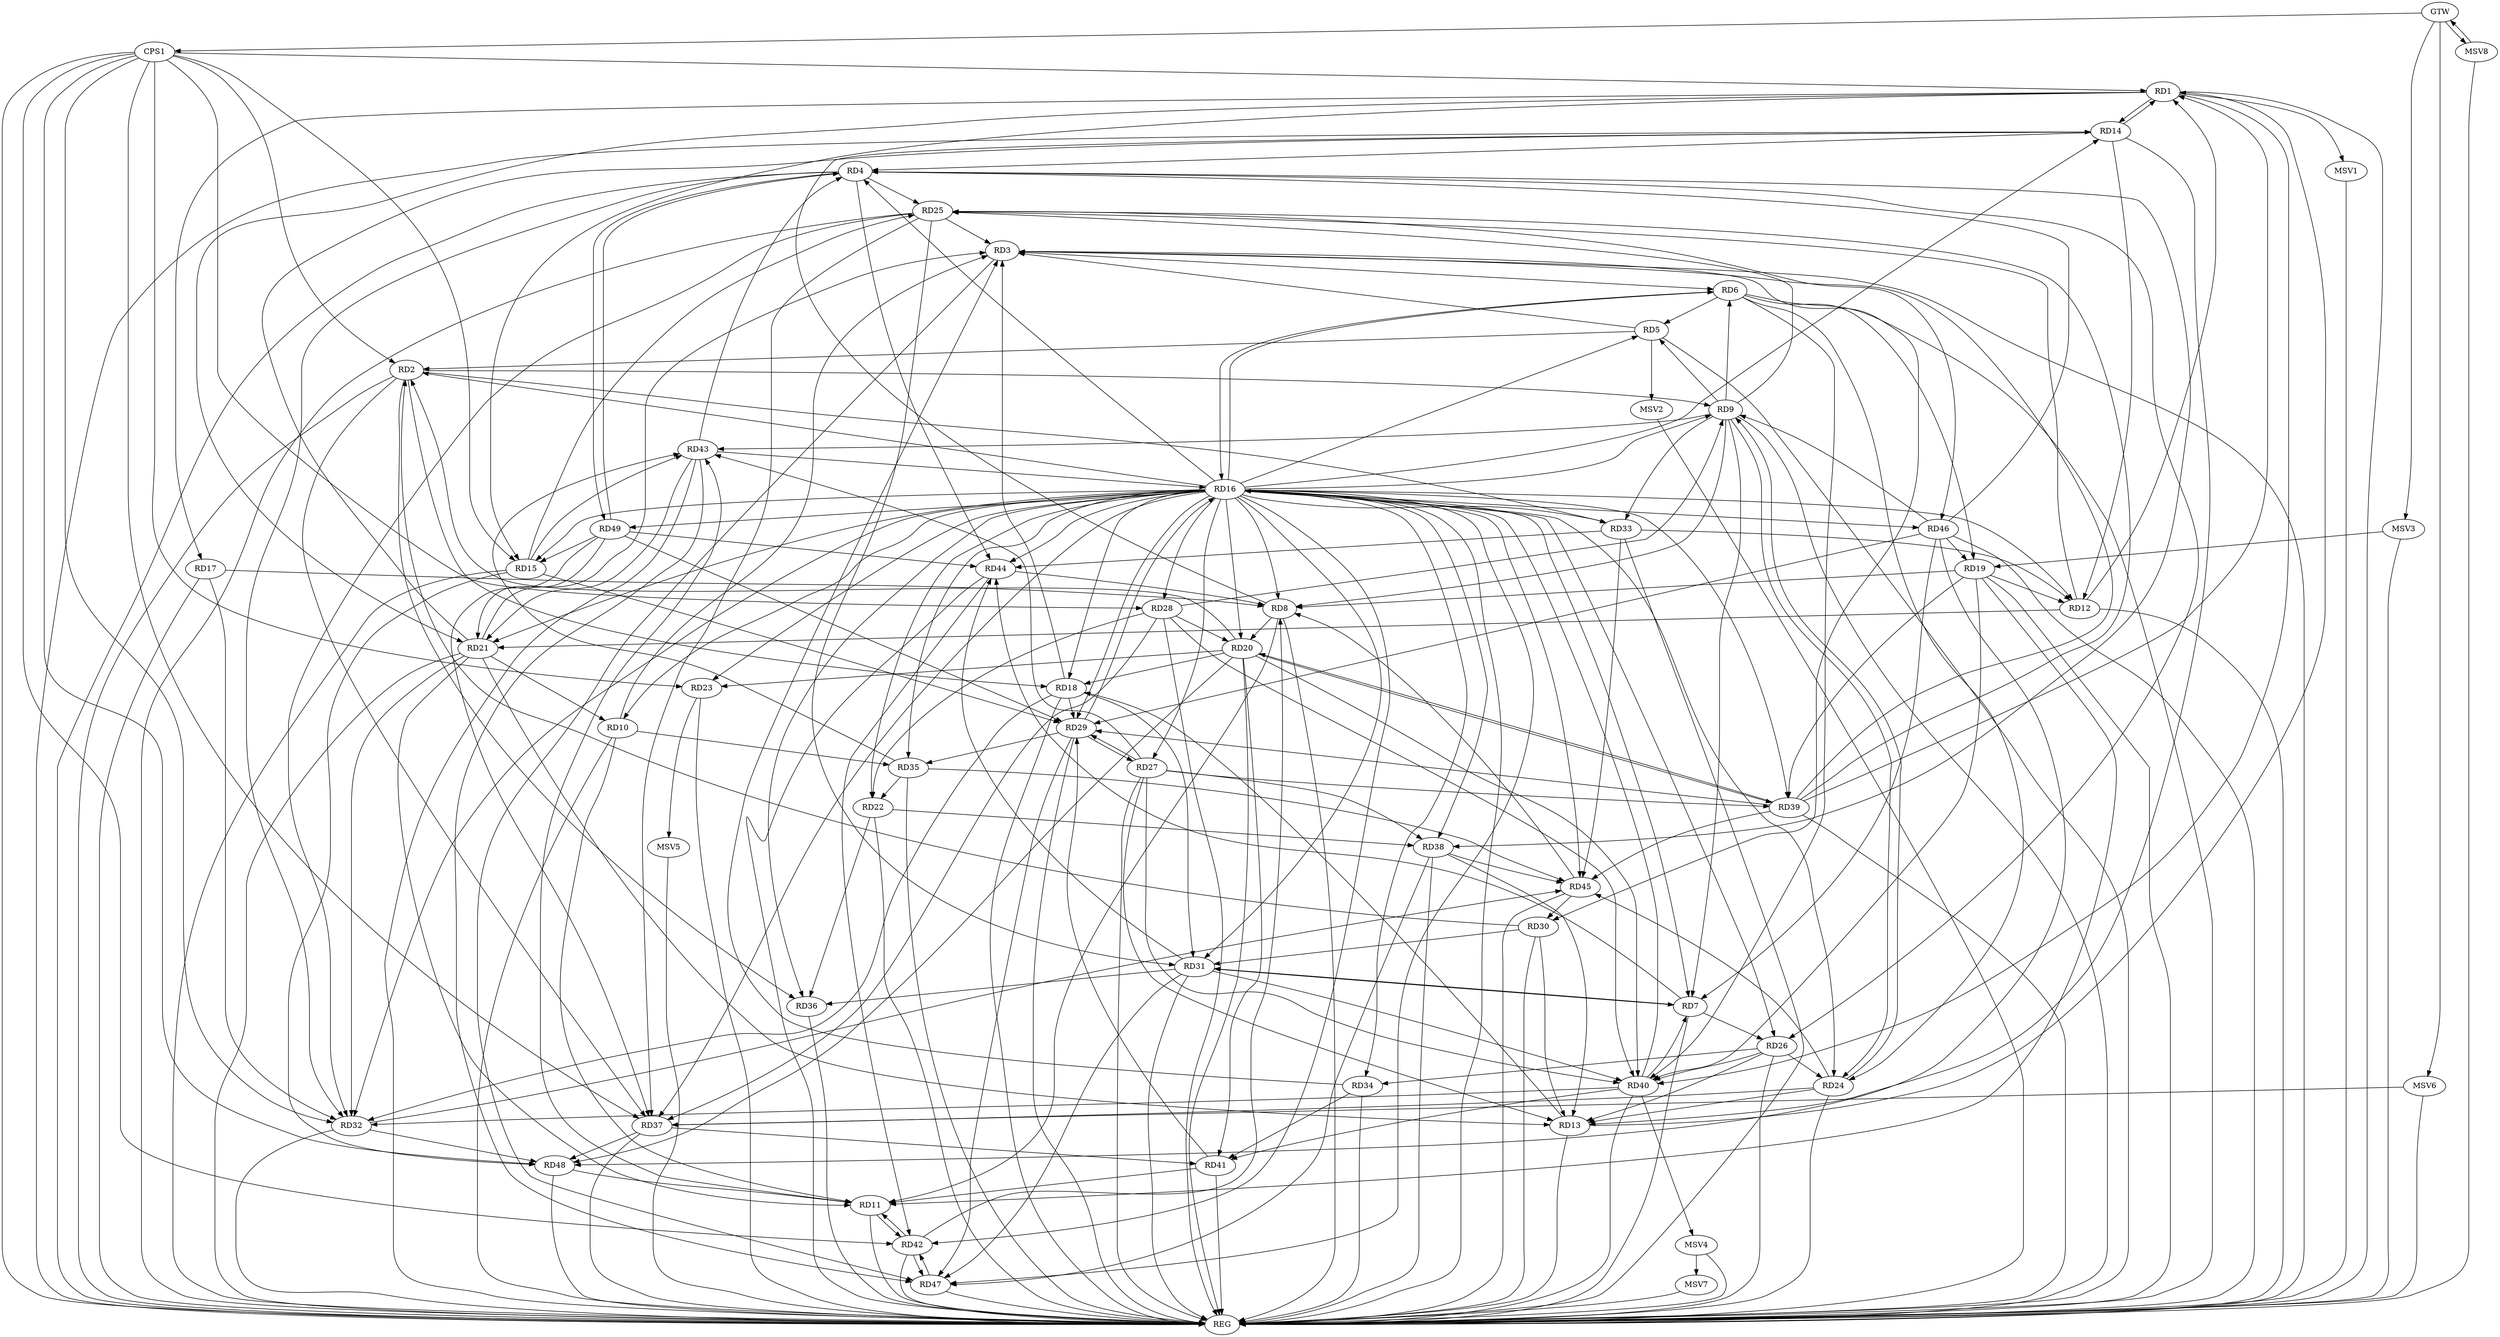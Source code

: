 strict digraph G {
  RD1 [ label="RD1" ];
  RD2 [ label="RD2" ];
  RD3 [ label="RD3" ];
  RD4 [ label="RD4" ];
  RD5 [ label="RD5" ];
  RD6 [ label="RD6" ];
  RD7 [ label="RD7" ];
  RD8 [ label="RD8" ];
  RD9 [ label="RD9" ];
  RD10 [ label="RD10" ];
  RD11 [ label="RD11" ];
  RD12 [ label="RD12" ];
  RD13 [ label="RD13" ];
  RD14 [ label="RD14" ];
  RD15 [ label="RD15" ];
  RD16 [ label="RD16" ];
  RD17 [ label="RD17" ];
  RD18 [ label="RD18" ];
  RD19 [ label="RD19" ];
  RD20 [ label="RD20" ];
  RD21 [ label="RD21" ];
  RD22 [ label="RD22" ];
  RD23 [ label="RD23" ];
  RD24 [ label="RD24" ];
  RD25 [ label="RD25" ];
  RD26 [ label="RD26" ];
  RD27 [ label="RD27" ];
  RD28 [ label="RD28" ];
  RD29 [ label="RD29" ];
  RD30 [ label="RD30" ];
  RD31 [ label="RD31" ];
  RD32 [ label="RD32" ];
  RD33 [ label="RD33" ];
  RD34 [ label="RD34" ];
  RD35 [ label="RD35" ];
  RD36 [ label="RD36" ];
  RD37 [ label="RD37" ];
  RD38 [ label="RD38" ];
  RD39 [ label="RD39" ];
  RD40 [ label="RD40" ];
  RD41 [ label="RD41" ];
  RD42 [ label="RD42" ];
  RD43 [ label="RD43" ];
  RD44 [ label="RD44" ];
  RD45 [ label="RD45" ];
  RD46 [ label="RD46" ];
  RD47 [ label="RD47" ];
  RD48 [ label="RD48" ];
  RD49 [ label="RD49" ];
  CPS1 [ label="CPS1" ];
  GTW [ label="GTW" ];
  REG [ label="REG" ];
  MSV1 [ label="MSV1" ];
  MSV2 [ label="MSV2" ];
  MSV3 [ label="MSV3" ];
  MSV4 [ label="MSV4" ];
  MSV5 [ label="MSV5" ];
  MSV6 [ label="MSV6" ];
  MSV7 [ label="MSV7" ];
  MSV8 [ label="MSV8" ];
  RD12 -> RD1;
  RD13 -> RD1;
  RD1 -> RD14;
  RD14 -> RD1;
  RD1 -> RD15;
  RD1 -> RD17;
  RD1 -> RD21;
  RD39 -> RD1;
  RD1 -> RD40;
  RD5 -> RD2;
  RD2 -> RD9;
  RD2 -> RD18;
  RD20 -> RD2;
  RD30 -> RD2;
  RD2 -> RD33;
  RD2 -> RD36;
  RD2 -> RD37;
  RD5 -> RD3;
  RD3 -> RD6;
  RD10 -> RD3;
  RD18 -> RD3;
  RD21 -> RD3;
  RD25 -> RD3;
  RD3 -> RD30;
  RD34 -> RD3;
  RD39 -> RD3;
  RD3 -> RD47;
  RD14 -> RD4;
  RD16 -> RD4;
  RD4 -> RD25;
  RD4 -> RD26;
  RD4 -> RD32;
  RD4 -> RD38;
  RD43 -> RD4;
  RD4 -> RD44;
  RD46 -> RD4;
  RD4 -> RD49;
  RD49 -> RD4;
  RD6 -> RD5;
  RD9 -> RD5;
  RD9 -> RD6;
  RD6 -> RD16;
  RD6 -> RD19;
  RD6 -> RD24;
  RD6 -> RD40;
  RD9 -> RD7;
  RD16 -> RD7;
  RD7 -> RD26;
  RD7 -> RD31;
  RD31 -> RD7;
  RD40 -> RD7;
  RD7 -> RD44;
  RD46 -> RD7;
  RD9 -> RD8;
  RD8 -> RD11;
  RD8 -> RD14;
  RD17 -> RD8;
  RD19 -> RD8;
  RD8 -> RD20;
  RD42 -> RD8;
  RD44 -> RD8;
  RD45 -> RD8;
  RD9 -> RD24;
  RD24 -> RD9;
  RD9 -> RD25;
  RD28 -> RD9;
  RD9 -> RD33;
  RD9 -> RD43;
  RD46 -> RD9;
  RD10 -> RD11;
  RD21 -> RD10;
  RD10 -> RD35;
  RD19 -> RD11;
  RD21 -> RD11;
  RD41 -> RD11;
  RD11 -> RD42;
  RD42 -> RD11;
  RD11 -> RD43;
  RD48 -> RD11;
  RD14 -> RD12;
  RD19 -> RD12;
  RD12 -> RD21;
  RD12 -> RD25;
  RD33 -> RD12;
  RD14 -> RD13;
  RD13 -> RD18;
  RD21 -> RD13;
  RD24 -> RD13;
  RD26 -> RD13;
  RD27 -> RD13;
  RD30 -> RD13;
  RD38 -> RD13;
  RD21 -> RD14;
  RD16 -> RD15;
  RD15 -> RD25;
  RD15 -> RD29;
  RD15 -> RD43;
  RD15 -> RD48;
  RD49 -> RD15;
  RD16 -> RD21;
  RD16 -> RD22;
  RD16 -> RD29;
  RD29 -> RD16;
  RD16 -> RD36;
  RD16 -> RD37;
  RD40 -> RD16;
  RD43 -> RD16;
  RD16 -> RD44;
  RD17 -> RD32;
  RD20 -> RD18;
  RD18 -> RD29;
  RD18 -> RD31;
  RD18 -> RD32;
  RD19 -> RD39;
  RD19 -> RD40;
  RD46 -> RD19;
  RD20 -> RD23;
  RD28 -> RD20;
  RD20 -> RD39;
  RD39 -> RD20;
  RD20 -> RD40;
  RD20 -> RD41;
  RD20 -> RD48;
  RD21 -> RD32;
  RD43 -> RD21;
  RD49 -> RD21;
  RD28 -> RD22;
  RD35 -> RD22;
  RD22 -> RD36;
  RD22 -> RD38;
  RD26 -> RD24;
  RD24 -> RD37;
  RD24 -> RD45;
  RD25 -> RD31;
  RD25 -> RD32;
  RD25 -> RD37;
  RD39 -> RD25;
  RD25 -> RD46;
  RD26 -> RD34;
  RD26 -> RD40;
  RD27 -> RD29;
  RD29 -> RD27;
  RD27 -> RD38;
  RD27 -> RD39;
  RD27 -> RD40;
  RD27 -> RD43;
  RD28 -> RD37;
  RD28 -> RD40;
  RD29 -> RD35;
  RD39 -> RD29;
  RD41 -> RD29;
  RD46 -> RD29;
  RD29 -> RD47;
  RD49 -> RD29;
  RD30 -> RD31;
  RD45 -> RD30;
  RD31 -> RD36;
  RD31 -> RD40;
  RD31 -> RD44;
  RD31 -> RD47;
  RD40 -> RD32;
  RD32 -> RD45;
  RD32 -> RD48;
  RD33 -> RD44;
  RD33 -> RD45;
  RD34 -> RD41;
  RD35 -> RD43;
  RD35 -> RD45;
  RD37 -> RD41;
  RD37 -> RD48;
  RD49 -> RD37;
  RD38 -> RD45;
  RD38 -> RD47;
  RD39 -> RD45;
  RD40 -> RD41;
  RD44 -> RD42;
  RD42 -> RD47;
  RD47 -> RD42;
  RD43 -> RD47;
  RD49 -> RD44;
  RD46 -> RD48;
  CPS1 -> RD23;
  CPS1 -> RD32;
  CPS1 -> RD42;
  CPS1 -> RD1;
  CPS1 -> RD37;
  CPS1 -> RD48;
  CPS1 -> RD28;
  CPS1 -> RD15;
  CPS1 -> RD2;
  GTW -> CPS1;
  RD1 -> REG;
  RD2 -> REG;
  RD3 -> REG;
  RD4 -> REG;
  RD5 -> REG;
  RD6 -> REG;
  RD7 -> REG;
  RD8 -> REG;
  RD9 -> REG;
  RD10 -> REG;
  RD11 -> REG;
  RD12 -> REG;
  RD13 -> REG;
  RD14 -> REG;
  RD15 -> REG;
  RD16 -> REG;
  RD17 -> REG;
  RD18 -> REG;
  RD19 -> REG;
  RD20 -> REG;
  RD21 -> REG;
  RD22 -> REG;
  RD23 -> REG;
  RD24 -> REG;
  RD25 -> REG;
  RD26 -> REG;
  RD27 -> REG;
  RD28 -> REG;
  RD29 -> REG;
  RD30 -> REG;
  RD31 -> REG;
  RD32 -> REG;
  RD33 -> REG;
  RD34 -> REG;
  RD35 -> REG;
  RD36 -> REG;
  RD37 -> REG;
  RD38 -> REG;
  RD39 -> REG;
  RD40 -> REG;
  RD41 -> REG;
  RD42 -> REG;
  RD43 -> REG;
  RD44 -> REG;
  RD45 -> REG;
  RD46 -> REG;
  RD47 -> REG;
  RD48 -> REG;
  CPS1 -> REG;
  RD16 -> RD9;
  RD16 -> RD46;
  RD16 -> RD34;
  RD16 -> RD12;
  RD16 -> RD18;
  RD16 -> RD35;
  RD16 -> RD45;
  RD16 -> RD31;
  RD16 -> RD14;
  RD16 -> RD47;
  RD16 -> RD28;
  RD16 -> RD26;
  RD16 -> RD39;
  RD16 -> RD20;
  RD16 -> RD10;
  RD16 -> RD5;
  RD16 -> RD27;
  RD16 -> RD23;
  RD16 -> RD38;
  RD16 -> RD32;
  RD16 -> RD24;
  RD16 -> RD49;
  RD16 -> RD2;
  RD16 -> RD33;
  RD16 -> RD6;
  RD16 -> RD42;
  RD16 -> RD8;
  RD1 -> MSV1;
  MSV1 -> REG;
  RD5 -> MSV2;
  MSV2 -> REG;
  MSV3 -> RD19;
  GTW -> MSV3;
  MSV3 -> REG;
  RD40 -> MSV4;
  MSV4 -> REG;
  RD23 -> MSV5;
  MSV5 -> REG;
  MSV6 -> RD37;
  GTW -> MSV6;
  MSV6 -> REG;
  MSV4 -> MSV7;
  MSV7 -> REG;
  MSV8 -> GTW;
  GTW -> MSV8;
  MSV8 -> REG;
}
